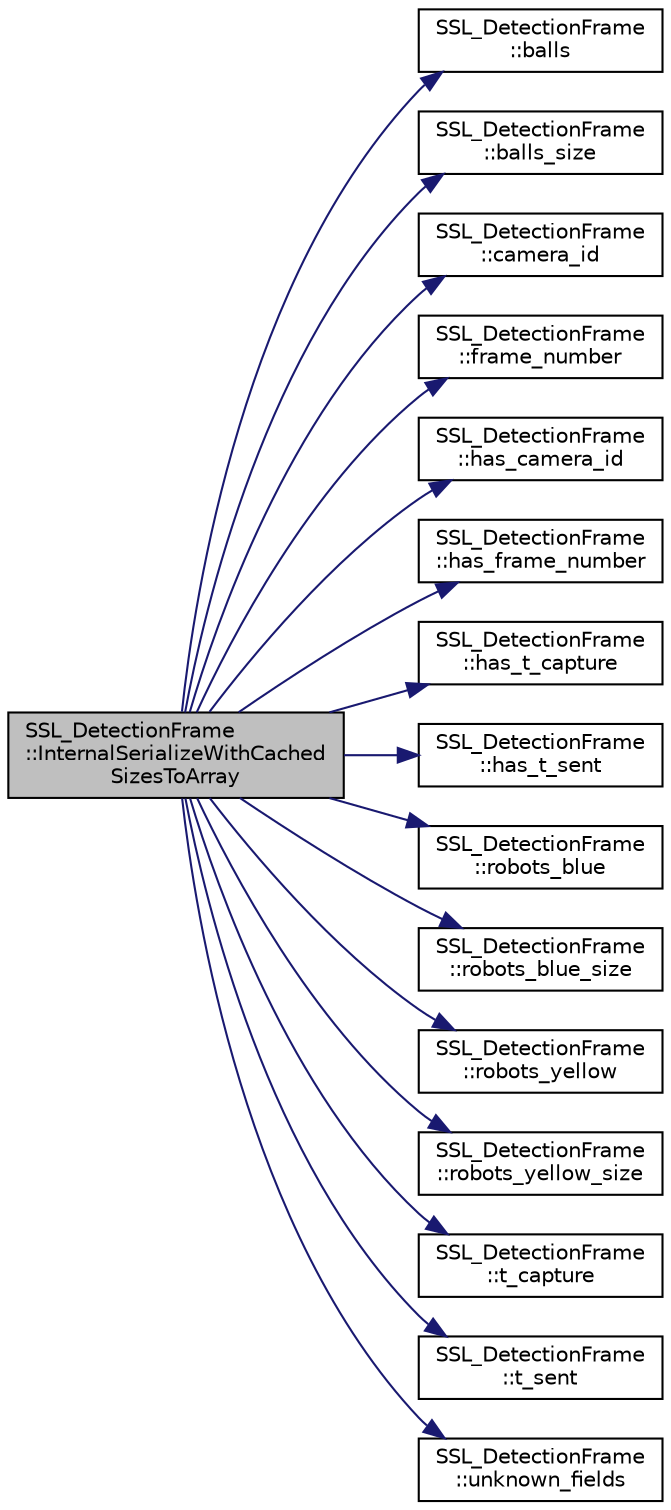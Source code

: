 digraph "SSL_DetectionFrame::InternalSerializeWithCachedSizesToArray"
{
 // INTERACTIVE_SVG=YES
  edge [fontname="Helvetica",fontsize="10",labelfontname="Helvetica",labelfontsize="10"];
  node [fontname="Helvetica",fontsize="10",shape=record];
  rankdir="LR";
  Node1 [label="SSL_DetectionFrame\l::InternalSerializeWithCached\lSizesToArray",height=0.2,width=0.4,color="black", fillcolor="grey75", style="filled", fontcolor="black"];
  Node1 -> Node2 [color="midnightblue",fontsize="10",style="solid",fontname="Helvetica"];
  Node2 [label="SSL_DetectionFrame\l::balls",height=0.2,width=0.4,color="black", fillcolor="white", style="filled",URL="$d3/dd1/class_s_s_l___detection_frame.html#a64917514ee31a1d1f8cd78017b38b45c"];
  Node1 -> Node3 [color="midnightblue",fontsize="10",style="solid",fontname="Helvetica"];
  Node3 [label="SSL_DetectionFrame\l::balls_size",height=0.2,width=0.4,color="black", fillcolor="white", style="filled",URL="$d3/dd1/class_s_s_l___detection_frame.html#af484a7b23e8aa13810a6719201163a29"];
  Node1 -> Node4 [color="midnightblue",fontsize="10",style="solid",fontname="Helvetica"];
  Node4 [label="SSL_DetectionFrame\l::camera_id",height=0.2,width=0.4,color="black", fillcolor="white", style="filled",URL="$d3/dd1/class_s_s_l___detection_frame.html#a4a2f074ae63f43c3a1192935ceb39155"];
  Node1 -> Node5 [color="midnightblue",fontsize="10",style="solid",fontname="Helvetica"];
  Node5 [label="SSL_DetectionFrame\l::frame_number",height=0.2,width=0.4,color="black", fillcolor="white", style="filled",URL="$d3/dd1/class_s_s_l___detection_frame.html#a04873bf9dda937ae896cf0a07b2234b9"];
  Node1 -> Node6 [color="midnightblue",fontsize="10",style="solid",fontname="Helvetica"];
  Node6 [label="SSL_DetectionFrame\l::has_camera_id",height=0.2,width=0.4,color="black", fillcolor="white", style="filled",URL="$d3/dd1/class_s_s_l___detection_frame.html#a35c9c396403e48bb1983a387701f2fe3"];
  Node1 -> Node7 [color="midnightblue",fontsize="10",style="solid",fontname="Helvetica"];
  Node7 [label="SSL_DetectionFrame\l::has_frame_number",height=0.2,width=0.4,color="black", fillcolor="white", style="filled",URL="$d3/dd1/class_s_s_l___detection_frame.html#af62ec0cbd26a2b09fea984166d537b2f"];
  Node1 -> Node8 [color="midnightblue",fontsize="10",style="solid",fontname="Helvetica"];
  Node8 [label="SSL_DetectionFrame\l::has_t_capture",height=0.2,width=0.4,color="black", fillcolor="white", style="filled",URL="$d3/dd1/class_s_s_l___detection_frame.html#aae528d1a62a8793d970b66776d0a1983"];
  Node1 -> Node9 [color="midnightblue",fontsize="10",style="solid",fontname="Helvetica"];
  Node9 [label="SSL_DetectionFrame\l::has_t_sent",height=0.2,width=0.4,color="black", fillcolor="white", style="filled",URL="$d3/dd1/class_s_s_l___detection_frame.html#a42bae63d5b23bfcdbdc3d4ee82f224e4"];
  Node1 -> Node10 [color="midnightblue",fontsize="10",style="solid",fontname="Helvetica"];
  Node10 [label="SSL_DetectionFrame\l::robots_blue",height=0.2,width=0.4,color="black", fillcolor="white", style="filled",URL="$d3/dd1/class_s_s_l___detection_frame.html#ab1a12bac14509f7608080c2ca1ea88e3"];
  Node1 -> Node11 [color="midnightblue",fontsize="10",style="solid",fontname="Helvetica"];
  Node11 [label="SSL_DetectionFrame\l::robots_blue_size",height=0.2,width=0.4,color="black", fillcolor="white", style="filled",URL="$d3/dd1/class_s_s_l___detection_frame.html#a4a25dbf89bc4f7880edc27fa0d9af723"];
  Node1 -> Node12 [color="midnightblue",fontsize="10",style="solid",fontname="Helvetica"];
  Node12 [label="SSL_DetectionFrame\l::robots_yellow",height=0.2,width=0.4,color="black", fillcolor="white", style="filled",URL="$d3/dd1/class_s_s_l___detection_frame.html#aefe2329358694d76b5333693f39af6ec"];
  Node1 -> Node13 [color="midnightblue",fontsize="10",style="solid",fontname="Helvetica"];
  Node13 [label="SSL_DetectionFrame\l::robots_yellow_size",height=0.2,width=0.4,color="black", fillcolor="white", style="filled",URL="$d3/dd1/class_s_s_l___detection_frame.html#aaef36efa910cfdacedb2292bdef95c36"];
  Node1 -> Node14 [color="midnightblue",fontsize="10",style="solid",fontname="Helvetica"];
  Node14 [label="SSL_DetectionFrame\l::t_capture",height=0.2,width=0.4,color="black", fillcolor="white", style="filled",URL="$d3/dd1/class_s_s_l___detection_frame.html#ac71a297eeef94c8706ff92e6d30ce233"];
  Node1 -> Node15 [color="midnightblue",fontsize="10",style="solid",fontname="Helvetica"];
  Node15 [label="SSL_DetectionFrame\l::t_sent",height=0.2,width=0.4,color="black", fillcolor="white", style="filled",URL="$d3/dd1/class_s_s_l___detection_frame.html#a2018392f1d9b6b0dc2013864ddb90ba8"];
  Node1 -> Node16 [color="midnightblue",fontsize="10",style="solid",fontname="Helvetica"];
  Node16 [label="SSL_DetectionFrame\l::unknown_fields",height=0.2,width=0.4,color="black", fillcolor="white", style="filled",URL="$d3/dd1/class_s_s_l___detection_frame.html#af4e23f54ff749e88020b1a1457cffda5"];
}
